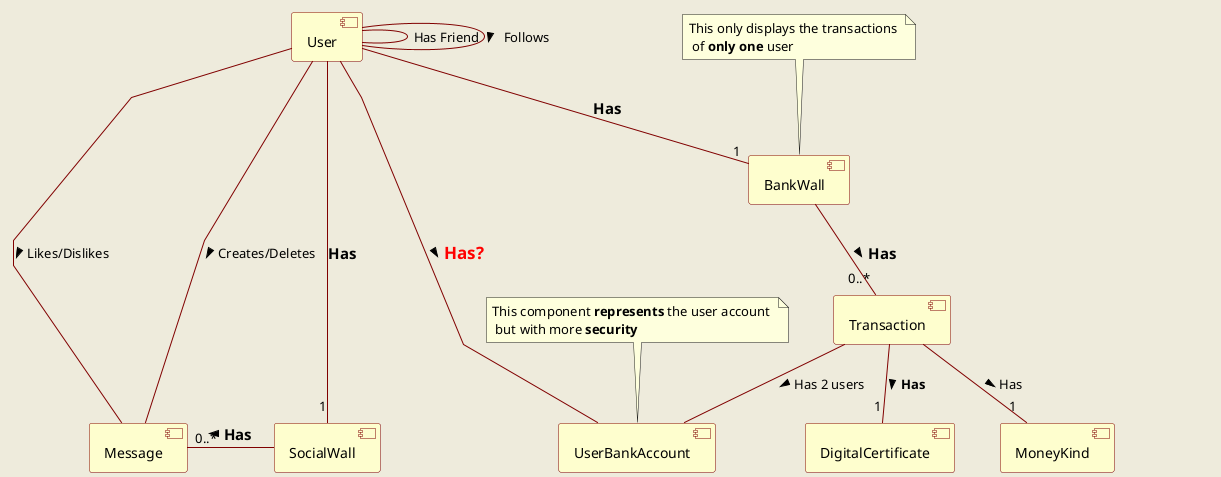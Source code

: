 @startuml

'https://plantuml.com/component-diagram
Skinparam backgroundColor #EEEBDC
'skinparam componentStyle uml1
skinparam linetype polyline
'skinparam linetype ortho
skinparam Nodesep 45
'skinparam Ranksep 45
skinparam component {
ArrowColor Maroon
BorderColor Maroon
BackgroundColor  #fefece
}

'//===========================  Layout object, invisible object to maipualte the position of other objects
skinparam package<<Layout>> {
  borderColor Transparent
  backgroundColor Transparent
  fontColor Transparent
  stereotypeFontColor Transparent
}
package layouter <<Layout>>
package layouter2 <<Layout>>
package layouter3 <<Layout>>
'//====


'//===========================  Relationships
[User] -- [User] : Has Friend
[User] --- [User] : > Follows
[User] -- "1" [BankWall] : ==Has
[User] -- "1" [SocialWall] : ==Has
[User] ---- [Message] : > Likes/Dislikes
[User] ---- [Message] : > Creates/Deletes

[SocialWall] -l- "0..*" [Message] : > ==Has

note "This only displays the transactions \n of **only one** user" as BankWallNote
BankWallNote -- [BankWall]
[BankWall] -- "0..*" [Transaction] : > ==Has

[UserBankAccount] -- [User] : < ==<color:Red>Has?
note "This component **represents** the user account \n but with more **security**" as UserBankAccountNote
UserBankAccountNote -- [UserBankAccount]

[Transaction] -- [UserBankAccount] : > Has 2 users
[Transaction] -- "   1" [MoneyKind] : > Has
[Transaction] -- "   1" [DigitalCertificate] : > **Has**
@enduml









/'
Objetivonnuu
Dar seguimiento y monitoreoccdndas
fubakese radyacion
ed cintinua cin serrvicios
calidad
docencia'
continuo 

traabjos finales
docencia

3 tipos de poblacion
    Egresados pero no graduados
    Graduados
    Docentes
Multiusuario
Hay proveedores que dan la infromacion, los cuales NO SON USUARIOS
Mientras que los que consultan esta informacion SI son usuarios
'/